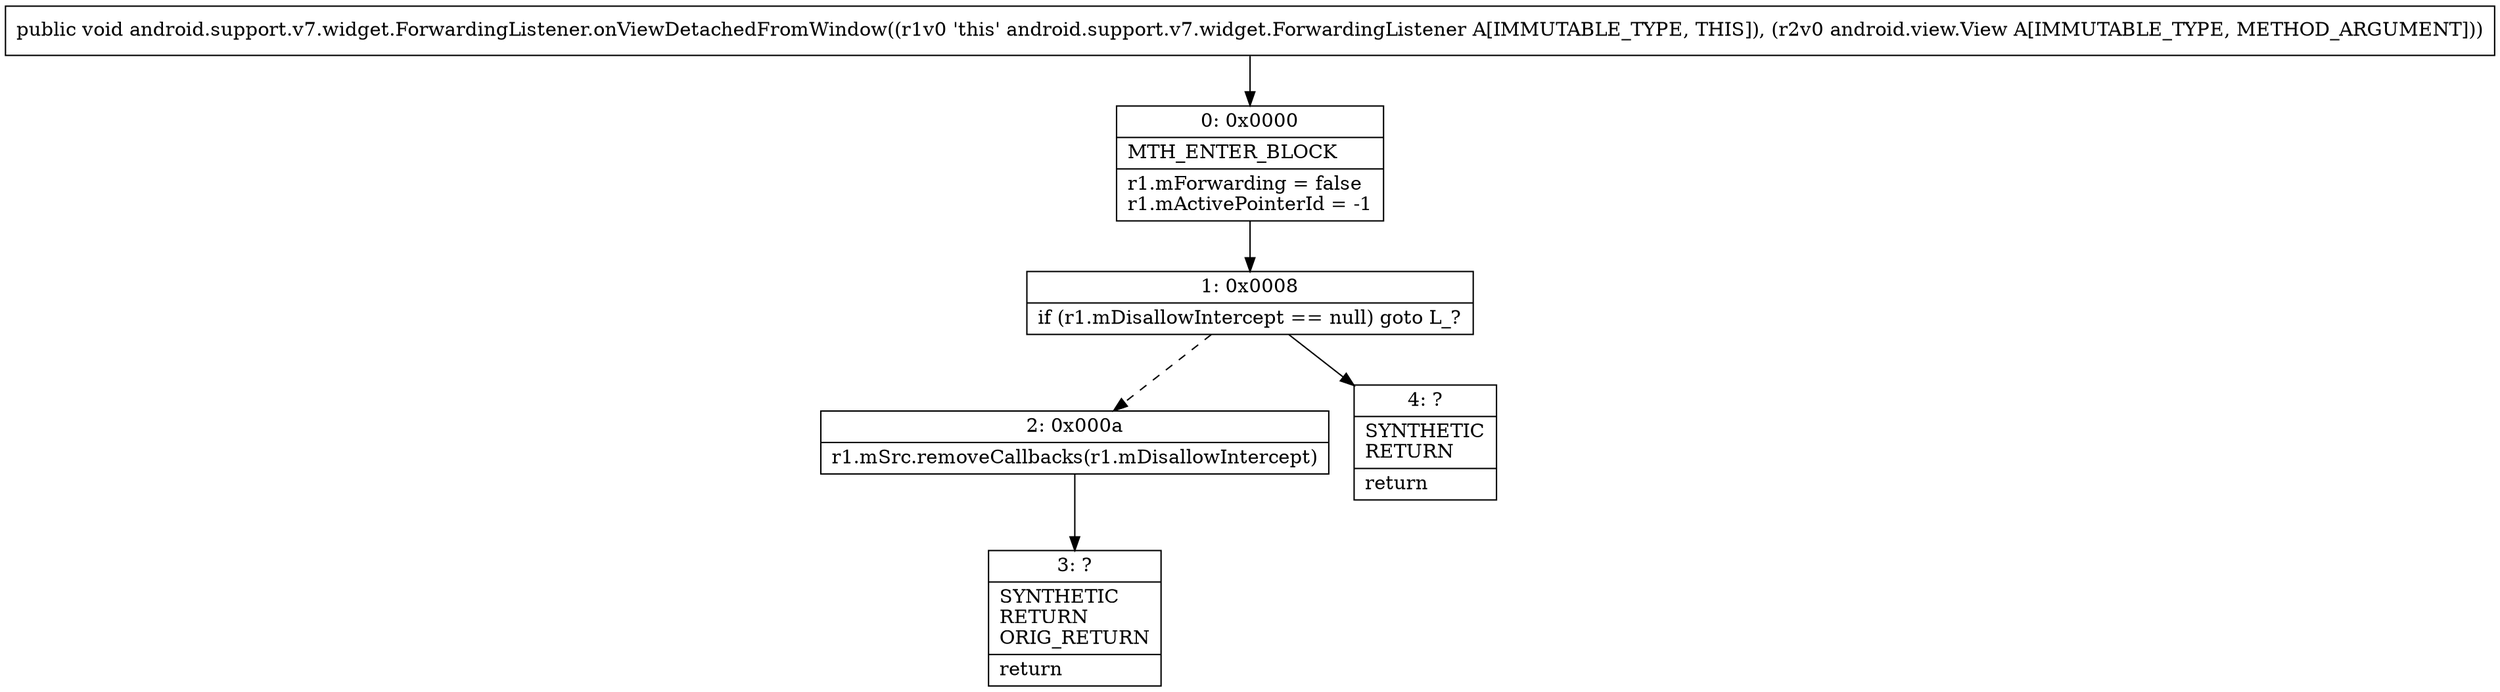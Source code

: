digraph "CFG forandroid.support.v7.widget.ForwardingListener.onViewDetachedFromWindow(Landroid\/view\/View;)V" {
Node_0 [shape=record,label="{0\:\ 0x0000|MTH_ENTER_BLOCK\l|r1.mForwarding = false\lr1.mActivePointerId = \-1\l}"];
Node_1 [shape=record,label="{1\:\ 0x0008|if (r1.mDisallowIntercept == null) goto L_?\l}"];
Node_2 [shape=record,label="{2\:\ 0x000a|r1.mSrc.removeCallbacks(r1.mDisallowIntercept)\l}"];
Node_3 [shape=record,label="{3\:\ ?|SYNTHETIC\lRETURN\lORIG_RETURN\l|return\l}"];
Node_4 [shape=record,label="{4\:\ ?|SYNTHETIC\lRETURN\l|return\l}"];
MethodNode[shape=record,label="{public void android.support.v7.widget.ForwardingListener.onViewDetachedFromWindow((r1v0 'this' android.support.v7.widget.ForwardingListener A[IMMUTABLE_TYPE, THIS]), (r2v0 android.view.View A[IMMUTABLE_TYPE, METHOD_ARGUMENT])) }"];
MethodNode -> Node_0;
Node_0 -> Node_1;
Node_1 -> Node_2[style=dashed];
Node_1 -> Node_4;
Node_2 -> Node_3;
}


